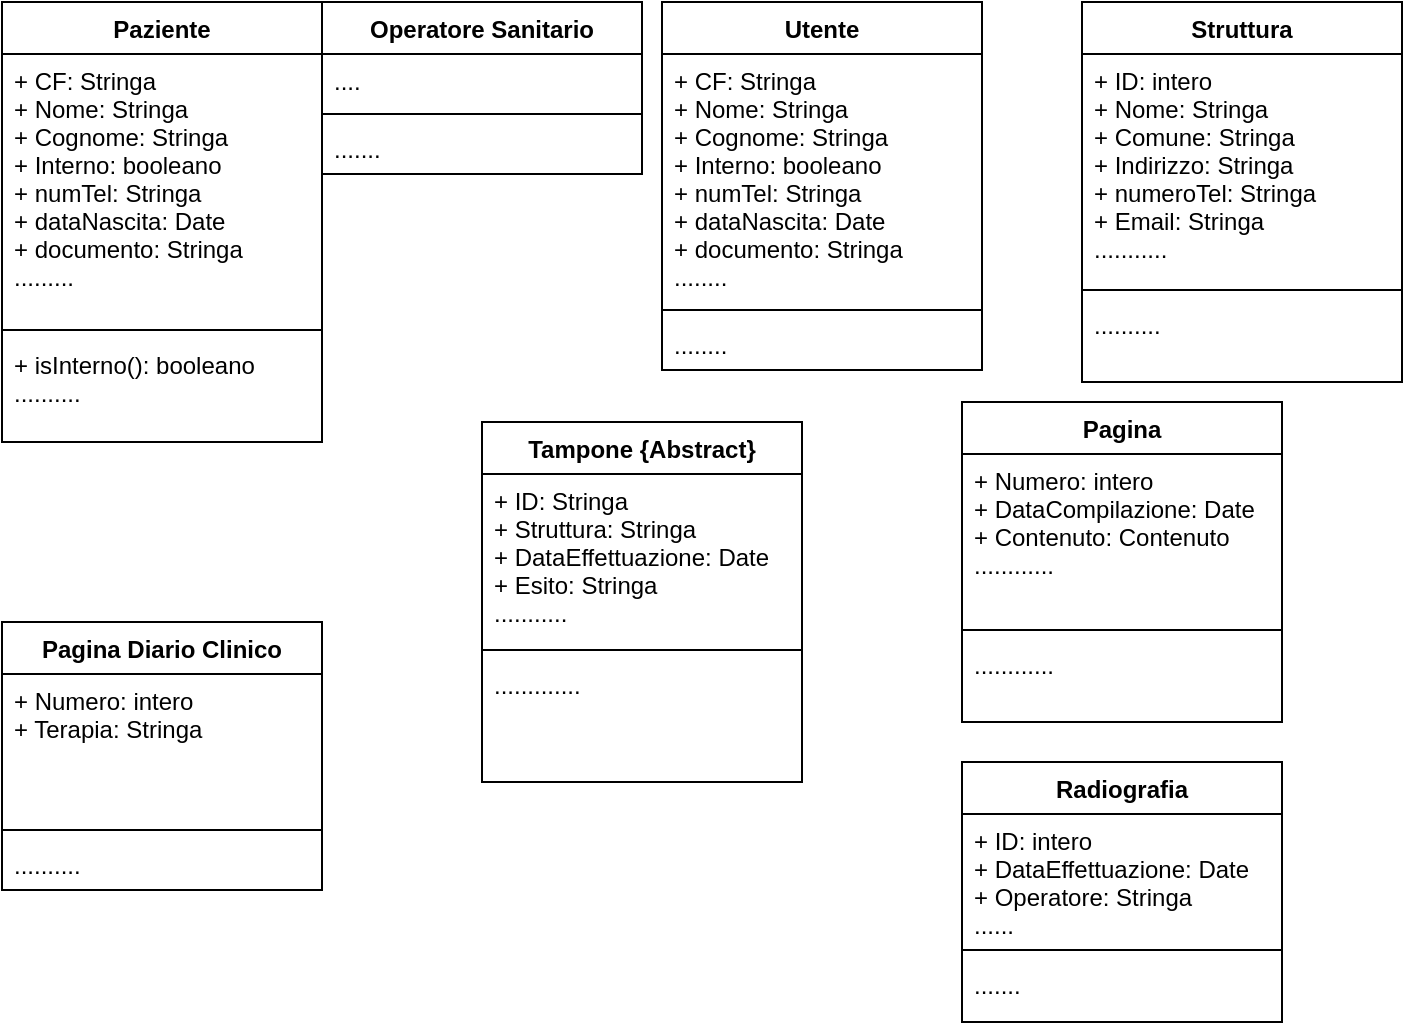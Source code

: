 <mxfile version="13.9.7" type="device"><diagram id="D9wzi_jB2O5A0zBmBCD4" name="Page-1"><mxGraphModel dx="773" dy="397" grid="1" gridSize="10" guides="1" tooltips="1" connect="1" arrows="1" fold="1" page="1" pageScale="1" pageWidth="827" pageHeight="1169" math="0" shadow="0"><root><mxCell id="0"/><mxCell id="1" parent="0"/><mxCell id="44DgrfXexI84cjGgRhAa-1" value="Paziente" style="swimlane;fontStyle=1;align=center;verticalAlign=top;childLayout=stackLayout;horizontal=1;startSize=26;horizontalStack=0;resizeParent=1;resizeParentMax=0;resizeLast=0;collapsible=1;marginBottom=0;" parent="1" vertex="1"><mxGeometry x="40" y="10" width="160" height="220" as="geometry"><mxRectangle x="40" y="10" width="80" height="26" as="alternateBounds"/></mxGeometry></mxCell><mxCell id="44DgrfXexI84cjGgRhAa-2" value="+ CF: Stringa&#10;+ Nome: Stringa&#10;+ Cognome: Stringa&#10;+ Interno: booleano&#10;+ numTel: Stringa&#10;+ dataNascita: Date&#10;+ documento: Stringa&#10;........." style="text;strokeColor=none;fillColor=none;align=left;verticalAlign=top;spacingLeft=4;spacingRight=4;overflow=hidden;rotatable=0;points=[[0,0.5],[1,0.5]];portConstraint=eastwest;" parent="44DgrfXexI84cjGgRhAa-1" vertex="1"><mxGeometry y="26" width="160" height="134" as="geometry"/></mxCell><mxCell id="44DgrfXexI84cjGgRhAa-3" value="" style="line;strokeWidth=1;fillColor=none;align=left;verticalAlign=middle;spacingTop=-1;spacingLeft=3;spacingRight=3;rotatable=0;labelPosition=right;points=[];portConstraint=eastwest;" parent="44DgrfXexI84cjGgRhAa-1" vertex="1"><mxGeometry y="160" width="160" height="8" as="geometry"/></mxCell><mxCell id="44DgrfXexI84cjGgRhAa-4" value="+ isInterno(): booleano&#10;.........." style="text;strokeColor=none;fillColor=none;align=left;verticalAlign=top;spacingLeft=4;spacingRight=4;overflow=hidden;rotatable=0;points=[[0,0.5],[1,0.5]];portConstraint=eastwest;" parent="44DgrfXexI84cjGgRhAa-1" vertex="1"><mxGeometry y="168" width="160" height="52" as="geometry"/></mxCell><mxCell id="44DgrfXexI84cjGgRhAa-5" value="Struttura" style="swimlane;fontStyle=1;align=center;verticalAlign=top;childLayout=stackLayout;horizontal=1;startSize=26;horizontalStack=0;resizeParent=1;resizeParentMax=0;resizeLast=0;collapsible=1;marginBottom=0;" parent="1" vertex="1"><mxGeometry x="580" y="10" width="160" height="190" as="geometry"><mxRectangle x="580" y="10" width="80" height="26" as="alternateBounds"/></mxGeometry></mxCell><mxCell id="44DgrfXexI84cjGgRhAa-6" value="+ ID: intero&#10;+ Nome: Stringa&#10;+ Comune: Stringa&#10;+ Indirizzo: Stringa&#10;+ numeroTel: Stringa&#10;+ Email: Stringa&#10;..........." style="text;strokeColor=none;fillColor=none;align=left;verticalAlign=top;spacingLeft=4;spacingRight=4;overflow=hidden;rotatable=0;points=[[0,0.5],[1,0.5]];portConstraint=eastwest;" parent="44DgrfXexI84cjGgRhAa-5" vertex="1"><mxGeometry y="26" width="160" height="114" as="geometry"/></mxCell><mxCell id="44DgrfXexI84cjGgRhAa-7" value="" style="line;strokeWidth=1;fillColor=none;align=left;verticalAlign=middle;spacingTop=-1;spacingLeft=3;spacingRight=3;rotatable=0;labelPosition=right;points=[];portConstraint=eastwest;" parent="44DgrfXexI84cjGgRhAa-5" vertex="1"><mxGeometry y="140" width="160" height="8" as="geometry"/></mxCell><mxCell id="44DgrfXexI84cjGgRhAa-8" value=".........." style="text;strokeColor=none;fillColor=none;align=left;verticalAlign=top;spacingLeft=4;spacingRight=4;overflow=hidden;rotatable=0;points=[[0,0.5],[1,0.5]];portConstraint=eastwest;" parent="44DgrfXexI84cjGgRhAa-5" vertex="1"><mxGeometry y="148" width="160" height="42" as="geometry"/></mxCell><mxCell id="44DgrfXexI84cjGgRhAa-9" value="Operatore Sanitario" style="swimlane;fontStyle=1;align=center;verticalAlign=top;childLayout=stackLayout;horizontal=1;startSize=26;horizontalStack=0;resizeParent=1;resizeParentMax=0;resizeLast=0;collapsible=1;marginBottom=0;" parent="1" vertex="1"><mxGeometry x="200" y="10" width="160" height="86" as="geometry"><mxRectangle x="200" y="10" width="140" height="26" as="alternateBounds"/></mxGeometry></mxCell><mxCell id="44DgrfXexI84cjGgRhAa-10" value="...." style="text;strokeColor=none;fillColor=none;align=left;verticalAlign=top;spacingLeft=4;spacingRight=4;overflow=hidden;rotatable=0;points=[[0,0.5],[1,0.5]];portConstraint=eastwest;" parent="44DgrfXexI84cjGgRhAa-9" vertex="1"><mxGeometry y="26" width="160" height="26" as="geometry"/></mxCell><mxCell id="44DgrfXexI84cjGgRhAa-11" value="" style="line;strokeWidth=1;fillColor=none;align=left;verticalAlign=middle;spacingTop=-1;spacingLeft=3;spacingRight=3;rotatable=0;labelPosition=right;points=[];portConstraint=eastwest;" parent="44DgrfXexI84cjGgRhAa-9" vertex="1"><mxGeometry y="52" width="160" height="8" as="geometry"/></mxCell><mxCell id="44DgrfXexI84cjGgRhAa-12" value="......." style="text;strokeColor=none;fillColor=none;align=left;verticalAlign=top;spacingLeft=4;spacingRight=4;overflow=hidden;rotatable=0;points=[[0,0.5],[1,0.5]];portConstraint=eastwest;" parent="44DgrfXexI84cjGgRhAa-9" vertex="1"><mxGeometry y="60" width="160" height="26" as="geometry"/></mxCell><mxCell id="44DgrfXexI84cjGgRhAa-21" value="Tampone {Abstract}" style="swimlane;fontStyle=1;align=center;verticalAlign=top;childLayout=stackLayout;horizontal=1;startSize=26;horizontalStack=0;resizeParent=1;resizeParentMax=0;resizeLast=0;collapsible=1;marginBottom=0;" parent="1" vertex="1"><mxGeometry x="280" y="220" width="160" height="180" as="geometry"><mxRectangle x="280" y="220" width="150" height="26" as="alternateBounds"/></mxGeometry></mxCell><mxCell id="44DgrfXexI84cjGgRhAa-22" value="+ ID: Stringa&#10;+ Struttura: Stringa&#10;+ DataEffettuazione: Date&#10;+ Esito: Stringa&#10;...........&#10;" style="text;strokeColor=none;fillColor=none;align=left;verticalAlign=top;spacingLeft=4;spacingRight=4;overflow=hidden;rotatable=0;points=[[0,0.5],[1,0.5]];portConstraint=eastwest;" parent="44DgrfXexI84cjGgRhAa-21" vertex="1"><mxGeometry y="26" width="160" height="84" as="geometry"/></mxCell><mxCell id="44DgrfXexI84cjGgRhAa-23" value="" style="line;strokeWidth=1;fillColor=none;align=left;verticalAlign=middle;spacingTop=-1;spacingLeft=3;spacingRight=3;rotatable=0;labelPosition=right;points=[];portConstraint=eastwest;" parent="44DgrfXexI84cjGgRhAa-21" vertex="1"><mxGeometry y="110" width="160" height="8" as="geometry"/></mxCell><mxCell id="44DgrfXexI84cjGgRhAa-24" value=".............&#10;" style="text;strokeColor=none;fillColor=none;align=left;verticalAlign=top;spacingLeft=4;spacingRight=4;overflow=hidden;rotatable=0;points=[[0,0.5],[1,0.5]];portConstraint=eastwest;" parent="44DgrfXexI84cjGgRhAa-21" vertex="1"><mxGeometry y="118" width="160" height="62" as="geometry"/></mxCell><mxCell id="44DgrfXexI84cjGgRhAa-25" value="Pagina" style="swimlane;fontStyle=1;align=center;verticalAlign=top;childLayout=stackLayout;horizontal=1;startSize=26;horizontalStack=0;resizeParent=1;resizeParentMax=0;resizeLast=0;collapsible=1;marginBottom=0;" parent="1" vertex="1"><mxGeometry x="520" y="210" width="160" height="160" as="geometry"><mxRectangle x="520" y="200" width="70" height="26" as="alternateBounds"/></mxGeometry></mxCell><mxCell id="44DgrfXexI84cjGgRhAa-26" value="+ Numero: intero&#10;+ DataCompilazione: Date&#10;+ Contenuto: Contenuto&#10;............" style="text;strokeColor=none;fillColor=none;align=left;verticalAlign=top;spacingLeft=4;spacingRight=4;overflow=hidden;rotatable=0;points=[[0,0.5],[1,0.5]];portConstraint=eastwest;" parent="44DgrfXexI84cjGgRhAa-25" vertex="1"><mxGeometry y="26" width="160" height="84" as="geometry"/></mxCell><mxCell id="44DgrfXexI84cjGgRhAa-27" value="" style="line;strokeWidth=1;fillColor=none;align=left;verticalAlign=middle;spacingTop=-1;spacingLeft=3;spacingRight=3;rotatable=0;labelPosition=right;points=[];portConstraint=eastwest;" parent="44DgrfXexI84cjGgRhAa-25" vertex="1"><mxGeometry y="110" width="160" height="8" as="geometry"/></mxCell><mxCell id="44DgrfXexI84cjGgRhAa-28" value="............" style="text;strokeColor=none;fillColor=none;align=left;verticalAlign=top;spacingLeft=4;spacingRight=4;overflow=hidden;rotatable=0;points=[[0,0.5],[1,0.5]];portConstraint=eastwest;" parent="44DgrfXexI84cjGgRhAa-25" vertex="1"><mxGeometry y="118" width="160" height="42" as="geometry"/></mxCell><mxCell id="44DgrfXexI84cjGgRhAa-29" value="Pagina Diario Clinico" style="swimlane;fontStyle=1;align=center;verticalAlign=top;childLayout=stackLayout;horizontal=1;startSize=26;horizontalStack=0;resizeParent=1;resizeParentMax=0;resizeLast=0;collapsible=1;marginBottom=0;" parent="1" vertex="1"><mxGeometry x="40" y="320" width="160" height="134" as="geometry"/></mxCell><mxCell id="44DgrfXexI84cjGgRhAa-30" value="+ Numero: intero&#10;+ Terapia: Stringa" style="text;strokeColor=none;fillColor=none;align=left;verticalAlign=top;spacingLeft=4;spacingRight=4;overflow=hidden;rotatable=0;points=[[0,0.5],[1,0.5]];portConstraint=eastwest;" parent="44DgrfXexI84cjGgRhAa-29" vertex="1"><mxGeometry y="26" width="160" height="74" as="geometry"/></mxCell><mxCell id="44DgrfXexI84cjGgRhAa-31" value="" style="line;strokeWidth=1;fillColor=none;align=left;verticalAlign=middle;spacingTop=-1;spacingLeft=3;spacingRight=3;rotatable=0;labelPosition=right;points=[];portConstraint=eastwest;" parent="44DgrfXexI84cjGgRhAa-29" vertex="1"><mxGeometry y="100" width="160" height="8" as="geometry"/></mxCell><mxCell id="44DgrfXexI84cjGgRhAa-32" value=".........." style="text;strokeColor=none;fillColor=none;align=left;verticalAlign=top;spacingLeft=4;spacingRight=4;overflow=hidden;rotatable=0;points=[[0,0.5],[1,0.5]];portConstraint=eastwest;" parent="44DgrfXexI84cjGgRhAa-29" vertex="1"><mxGeometry y="108" width="160" height="26" as="geometry"/></mxCell><mxCell id="44DgrfXexI84cjGgRhAa-37" value="Radiografia" style="swimlane;fontStyle=1;align=center;verticalAlign=top;childLayout=stackLayout;horizontal=1;startSize=26;horizontalStack=0;resizeParent=1;resizeParentMax=0;resizeLast=0;collapsible=1;marginBottom=0;" parent="1" vertex="1"><mxGeometry x="520" y="390" width="160" height="130" as="geometry"><mxRectangle x="520" y="390" width="100" height="26" as="alternateBounds"/></mxGeometry></mxCell><mxCell id="44DgrfXexI84cjGgRhAa-38" value="+ ID: intero&#10;+ DataEffettuazione: Date&#10;+ Operatore: Stringa&#10;......" style="text;strokeColor=none;fillColor=none;align=left;verticalAlign=top;spacingLeft=4;spacingRight=4;overflow=hidden;rotatable=0;points=[[0,0.5],[1,0.5]];portConstraint=eastwest;" parent="44DgrfXexI84cjGgRhAa-37" vertex="1"><mxGeometry y="26" width="160" height="64" as="geometry"/></mxCell><mxCell id="44DgrfXexI84cjGgRhAa-39" value="" style="line;strokeWidth=1;fillColor=none;align=left;verticalAlign=middle;spacingTop=-1;spacingLeft=3;spacingRight=3;rotatable=0;labelPosition=right;points=[];portConstraint=eastwest;" parent="44DgrfXexI84cjGgRhAa-37" vertex="1"><mxGeometry y="90" width="160" height="8" as="geometry"/></mxCell><mxCell id="44DgrfXexI84cjGgRhAa-40" value="......." style="text;strokeColor=none;fillColor=none;align=left;verticalAlign=top;spacingLeft=4;spacingRight=4;overflow=hidden;rotatable=0;points=[[0,0.5],[1,0.5]];portConstraint=eastwest;" parent="44DgrfXexI84cjGgRhAa-37" vertex="1"><mxGeometry y="98" width="160" height="32" as="geometry"/></mxCell><mxCell id="44DgrfXexI84cjGgRhAa-41" value="Utente" style="swimlane;fontStyle=1;align=center;verticalAlign=top;childLayout=stackLayout;horizontal=1;startSize=26;horizontalStack=0;resizeParent=1;resizeParentMax=0;resizeLast=0;collapsible=1;marginBottom=0;" parent="1" vertex="1"><mxGeometry x="370" y="10" width="160" height="184" as="geometry"><mxRectangle x="370" y="10" width="70" height="26" as="alternateBounds"/></mxGeometry></mxCell><mxCell id="44DgrfXexI84cjGgRhAa-42" value="+ CF: Stringa&#10;+ Nome: Stringa&#10;+ Cognome: Stringa&#10;+ Interno: booleano&#10;+ numTel: Stringa&#10;+ dataNascita: Date&#10;+ documento: Stringa&#10;........" style="text;strokeColor=none;fillColor=none;align=left;verticalAlign=top;spacingLeft=4;spacingRight=4;overflow=hidden;rotatable=0;points=[[0,0.5],[1,0.5]];portConstraint=eastwest;" parent="44DgrfXexI84cjGgRhAa-41" vertex="1"><mxGeometry y="26" width="160" height="124" as="geometry"/></mxCell><mxCell id="44DgrfXexI84cjGgRhAa-43" value="" style="line;strokeWidth=1;fillColor=none;align=left;verticalAlign=middle;spacingTop=-1;spacingLeft=3;spacingRight=3;rotatable=0;labelPosition=right;points=[];portConstraint=eastwest;" parent="44DgrfXexI84cjGgRhAa-41" vertex="1"><mxGeometry y="150" width="160" height="8" as="geometry"/></mxCell><mxCell id="44DgrfXexI84cjGgRhAa-44" value="........" style="text;strokeColor=none;fillColor=none;align=left;verticalAlign=top;spacingLeft=4;spacingRight=4;overflow=hidden;rotatable=0;points=[[0,0.5],[1,0.5]];portConstraint=eastwest;" parent="44DgrfXexI84cjGgRhAa-41" vertex="1"><mxGeometry y="158" width="160" height="26" as="geometry"/></mxCell></root></mxGraphModel></diagram></mxfile>